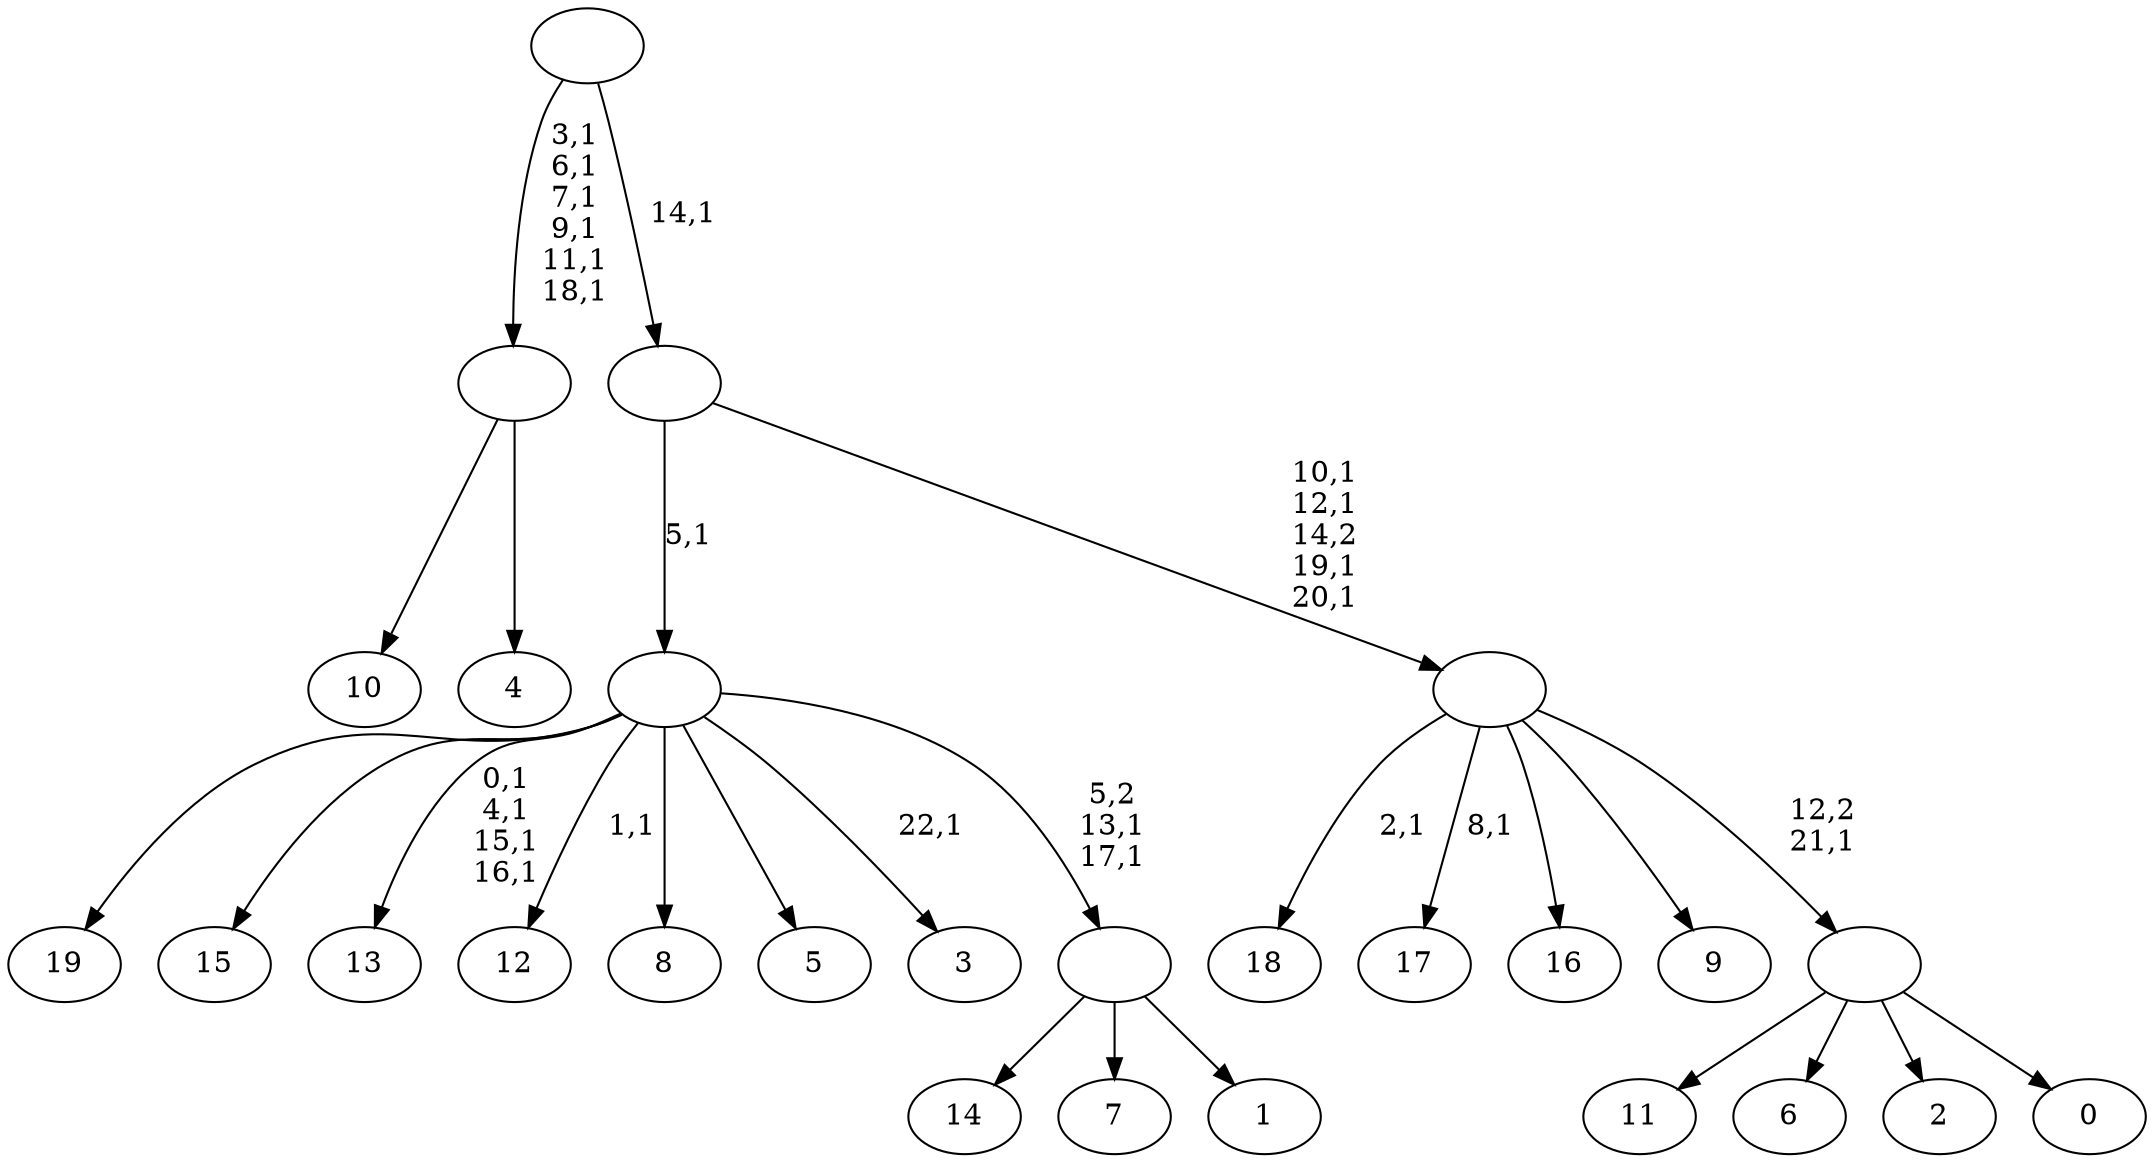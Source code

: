 digraph T {
	43 [label="19"]
	42 [label="18"]
	40 [label="17"]
	38 [label="16"]
	37 [label="15"]
	36 [label="14"]
	35 [label="13"]
	30 [label="12"]
	28 [label="11"]
	27 [label="10"]
	26 [label="9"]
	25 [label="8"]
	24 [label="7"]
	23 [label="6"]
	22 [label="5"]
	21 [label="4"]
	20 [label=""]
	14 [label="3"]
	12 [label="2"]
	11 [label="1"]
	10 [label=""]
	8 [label=""]
	7 [label="0"]
	6 [label=""]
	5 [label=""]
	1 [label=""]
	0 [label=""]
	20 -> 27 [label=""]
	20 -> 21 [label=""]
	10 -> 36 [label=""]
	10 -> 24 [label=""]
	10 -> 11 [label=""]
	8 -> 10 [label="5,2\n13,1\n17,1"]
	8 -> 14 [label="22,1"]
	8 -> 30 [label="1,1"]
	8 -> 35 [label="0,1\n4,1\n15,1\n16,1"]
	8 -> 43 [label=""]
	8 -> 37 [label=""]
	8 -> 25 [label=""]
	8 -> 22 [label=""]
	6 -> 28 [label=""]
	6 -> 23 [label=""]
	6 -> 12 [label=""]
	6 -> 7 [label=""]
	5 -> 40 [label="8,1"]
	5 -> 42 [label="2,1"]
	5 -> 38 [label=""]
	5 -> 26 [label=""]
	5 -> 6 [label="12,2\n21,1"]
	1 -> 5 [label="10,1\n12,1\n14,2\n19,1\n20,1"]
	1 -> 8 [label="5,1"]
	0 -> 20 [label="3,1\n6,1\n7,1\n9,1\n11,1\n18,1"]
	0 -> 1 [label="14,1"]
}
